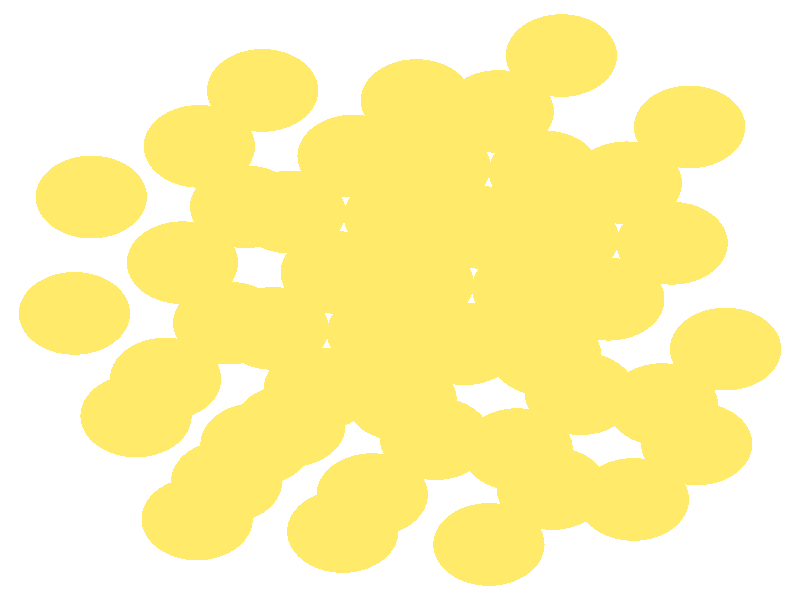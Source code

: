 #include "colors.inc"
#include "finish.inc"

global_settings {assumed_gamma 1 max_trace_level 6}
background {color White}
camera {orthographic
  right -14.67*x up 14.80*y
  direction 1.00*z
  location <0,0,50.00> look_at <0,0,0>}
light_source {<  2.00,   3.00,  40.00> color White
  area_light <0.70, 0, 0>, <0, 0.70, 0>, 3, 3
  adaptive 1 jitter}

#declare simple = finish {phong 0.7}
#declare pale = finish {ambient .5 diffuse .85 roughness .001 specular 0.200 }
#declare intermediate = finish {ambient 0.3 diffuse 0.6 specular 0.10 roughness 0.04 }
#declare vmd = finish {ambient .0 diffuse .65 phong 0.1 phong_size 40. specular 0.500 }
#declare jmol = finish {ambient .2 diffuse .6 specular 1 roughness .001 metallic}
#declare ase2 = finish {ambient 0.05 brilliance 3 diffuse 0.6 metallic specular 0.70 roughness 0.04 reflection 0.15}
#declare ase3 = finish {ambient .15 brilliance 2 diffuse .6 metallic specular 1. roughness .001 reflection .0}
#declare glass = finish {ambient .05 diffuse .3 specular 1. roughness .001}
#declare Rcell = 0.050;
#declare Rbond = 0.100;

#macro atom(LOC, R, COL, FIN)
  sphere{LOC, R texture{pigment{COL} finish{FIN}}}
#end
#macro constrain(LOC, R, COL, FIN)
union{torus{R, Rcell rotate 45*z texture{pigment{COL} finish{FIN}}}
      torus{R, Rcell rotate -45*z texture{pigment{COL} finish{FIN}}}
      translate LOC}
#end

atom(< -2.64,  -3.56,  -5.36>, 1.02, rgb <1.00, 0.82, 0.14>, ase3) // #0 
atom(< -1.48,  -2.19,  -3.11>, 1.02, rgb <1.00, 0.82, 0.14>, ase3) // #1 
atom(< -0.32,  -0.81,  -0.85>, 1.02, rgb <1.00, 0.82, 0.14>, ase3) // #2 
atom(<  0.02,  -2.46,  -5.56>, 1.02, rgb <1.00, 0.82, 0.14>, ase3) // #3 
atom(<  1.18,  -1.08,  -3.31>, 1.02, rgb <1.00, 0.82, 0.14>, ase3) // #4 
atom(<  2.34,   0.29,  -1.05>, 1.02, rgb <1.00, 0.82, 0.14>, ase3) // #5 
atom(< -2.33,  -0.70,  -5.43>, 1.02, rgb <1.00, 0.82, 0.14>, ase3) // #6 
atom(< -1.17,   0.68,  -3.17>, 1.02, rgb <1.00, 0.82, 0.14>, ase3) // #7 
atom(< -0.01,   2.06,  -0.92>, 1.02, rgb <1.00, 0.82, 0.14>, ase3) // #8 
atom(< -4.30,  -1.95,  -3.65>, 1.02, rgb <1.00, 0.82, 0.14>, ase3) // #9 
atom(< -3.14,  -0.57,  -1.39>, 1.02, rgb <1.00, 0.82, 0.14>, ase3) // #10 
atom(< -3.18,  -4.48,  -2.68>, 1.02, rgb <1.00, 0.82, 0.14>, ase3) // #11 
atom(< -2.02,  -3.10,  -0.43>, 1.02, rgb <1.00, 0.82, 0.14>, ase3) // #12 
atom(< -0.51,  -4.80,  -3.86>, 1.02, rgb <1.00, 0.82, 0.14>, ase3) // #13 
atom(<  0.65,  -3.42,  -1.61>, 1.02, rgb <1.00, 0.82, 0.14>, ase3) // #14 
atom(<  2.67,  -1.35,  -5.76>, 1.02, rgb <1.00, 0.82, 0.14>, ase3) // #15 
atom(<  3.83,   0.02,  -3.50>, 1.02, rgb <1.00, 0.82, 0.14>, ase3) // #16 
atom(<  4.99,   1.40,  -1.25>, 1.02, rgb <1.00, 0.82, 0.14>, ase3) // #17 
atom(<  0.33,   0.41,  -5.62>, 1.02, rgb <1.00, 0.82, 0.14>, ase3) // #18 
atom(<  1.49,   1.79,  -3.37>, 1.02, rgb <1.00, 0.82, 0.14>, ase3) // #19 
atom(<  2.65,   3.16,  -1.12>, 1.02, rgb <1.00, 0.82, 0.14>, ase3) // #20 
atom(< -2.02,   2.17,  -5.49>, 1.02, rgb <1.00, 0.82, 0.14>, ase3) // #21 
atom(< -0.86,   3.55,  -3.24>, 1.02, rgb <1.00, 0.82, 0.14>, ase3) // #22 
atom(<  0.30,   4.92,  -0.98>, 1.02, rgb <1.00, 0.82, 0.14>, ase3) // #23 
atom(< -3.99,   0.92,  -3.71>, 1.02, rgb <1.00, 0.82, 0.14>, ase3) // #24 
atom(< -2.83,   2.30,  -1.46>, 1.02, rgb <1.00, 0.82, 0.14>, ase3) // #25 
atom(< -5.97,  -0.33,  -1.93>, 1.02, rgb <1.00, 0.82, 0.14>, ase3) // #26 
atom(< -4.84,  -2.86,  -0.97>, 1.02, rgb <1.00, 0.82, 0.14>, ase3) // #27 
atom(< -3.72,  -5.40,   0.00>, 1.02, rgb <1.00, 0.82, 0.14>, ase3) // #28 
atom(< -1.05,  -5.71,  -1.18>, 1.02, rgb <1.00, 0.82, 0.14>, ase3) // #29 
atom(<  1.63,  -6.03,  -2.36>, 1.02, rgb <1.00, 0.82, 0.14>, ase3) // #30 
atom(<  2.79,  -4.65,  -0.11>, 1.02, rgb <1.00, 0.82, 0.14>, ase3) // #31 
atom(<  2.15,  -3.69,  -4.06>, 1.02, rgb <1.00, 0.82, 0.14>, ase3) // #32 
atom(<  3.31,  -2.31,  -1.80>, 1.02, rgb <1.00, 0.82, 0.14>, ase3) // #33 
atom(<  2.99,   1.52,  -5.82>, 1.02, rgb <1.00, 0.82, 0.14>, ase3) // #34 
atom(<  4.15,   2.89,  -3.57>, 1.02, rgb <1.00, 0.82, 0.14>, ase3) // #35 
atom(<  5.31,   4.27,  -1.31>, 1.02, rgb <1.00, 0.82, 0.14>, ase3) // #36 
atom(<  0.64,   3.28,  -5.69>, 1.02, rgb <1.00, 0.82, 0.14>, ase3) // #37 
atom(<  1.80,   4.65,  -3.43>, 1.02, rgb <1.00, 0.82, 0.14>, ase3) // #38 
atom(<  2.96,   6.03,  -1.18>, 1.02, rgb <1.00, 0.82, 0.14>, ase3) // #39 
atom(< -3.68,   3.79,  -3.78>, 1.02, rgb <1.00, 0.82, 0.14>, ase3) // #40 
atom(< -2.52,   5.17,  -1.52>, 1.02, rgb <1.00, 0.82, 0.14>, ase3) // #41 
atom(< -5.66,   2.54,  -2.00>, 1.02, rgb <1.00, 0.82, 0.14>, ase3) // #42 
atom(<  4.28,  -4.92,  -2.56>, 1.02, rgb <1.00, 0.82, 0.14>, ase3) // #43 
atom(<  5.44,  -3.55,  -0.30>, 1.02, rgb <1.00, 0.82, 0.14>, ase3) // #44 
atom(<  4.81,  -2.58,  -4.26>, 1.02, rgb <1.00, 0.82, 0.14>, ase3) // #45 
atom(<  5.97,  -1.21,  -2.00>, 1.02, rgb <1.00, 0.82, 0.14>, ase3) // #46 
atom(< -0.24,  -1.27,  -8.00>, 1.02, rgb <1.00, 0.82, 0.14>, ase3) // #47 
